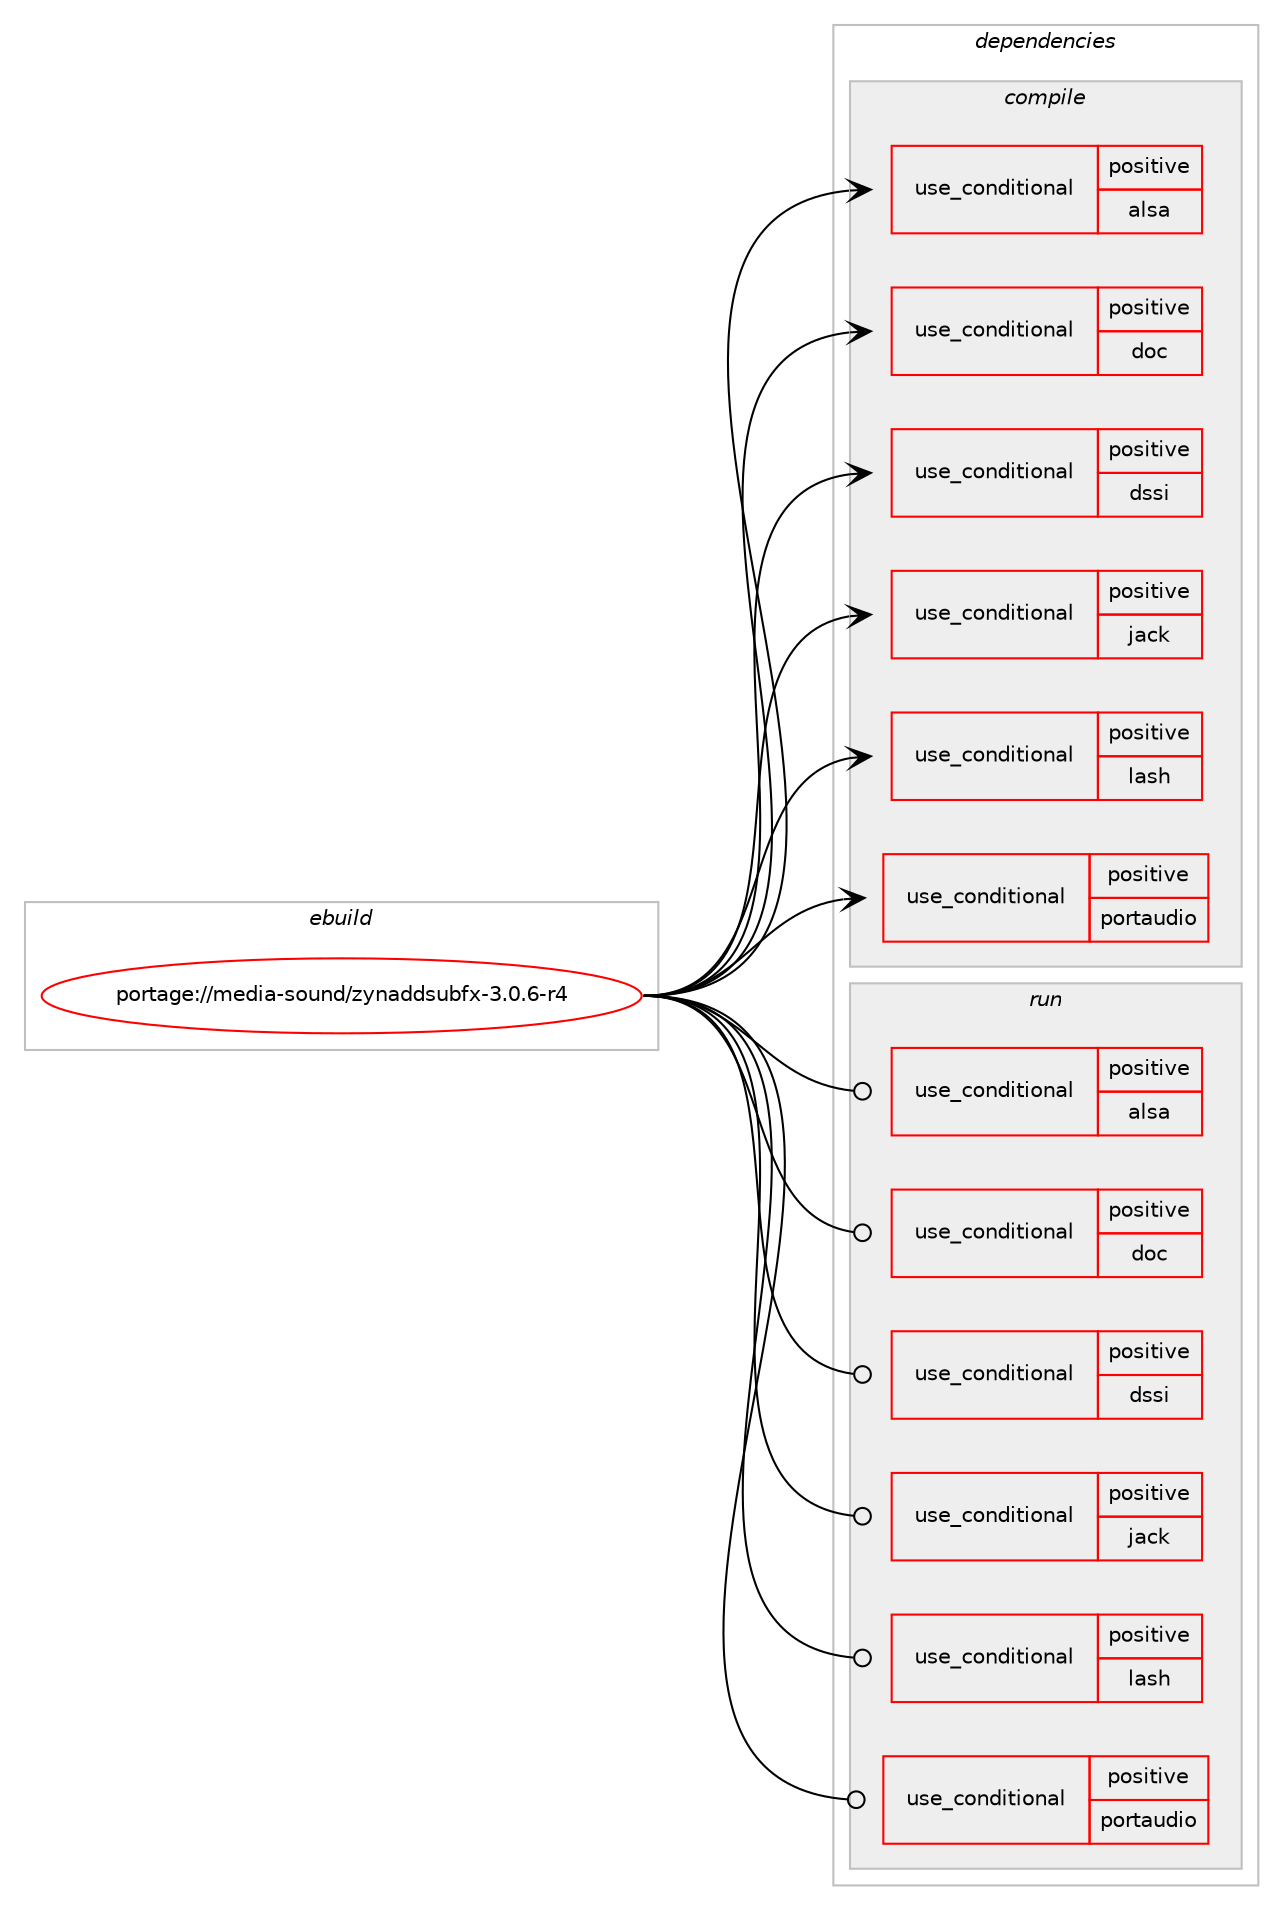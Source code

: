 digraph prolog {

# *************
# Graph options
# *************

newrank=true;
concentrate=true;
compound=true;
graph [rankdir=LR,fontname=Helvetica,fontsize=10,ranksep=1.5];#, ranksep=2.5, nodesep=0.2];
edge  [arrowhead=vee];
node  [fontname=Helvetica,fontsize=10];

# **********
# The ebuild
# **********

subgraph cluster_leftcol {
color=gray;
rank=same;
label=<<i>ebuild</i>>;
id [label="portage://media-sound/zynaddsubfx-3.0.6-r4", color=red, width=4, href="../media-sound/zynaddsubfx-3.0.6-r4.svg"];
}

# ****************
# The dependencies
# ****************

subgraph cluster_midcol {
color=gray;
label=<<i>dependencies</i>>;
subgraph cluster_compile {
fillcolor="#eeeeee";
style=filled;
label=<<i>compile</i>>;
subgraph cond80130 {
dependency166116 [label=<<TABLE BORDER="0" CELLBORDER="1" CELLSPACING="0" CELLPADDING="4"><TR><TD ROWSPAN="3" CELLPADDING="10">use_conditional</TD></TR><TR><TD>positive</TD></TR><TR><TD>alsa</TD></TR></TABLE>>, shape=none, color=red];
# *** BEGIN UNKNOWN DEPENDENCY TYPE (TODO) ***
# dependency166116 -> package_dependency(portage://media-sound/zynaddsubfx-3.0.6-r4,install,no,media-libs,alsa-lib,none,[,,],[],[])
# *** END UNKNOWN DEPENDENCY TYPE (TODO) ***

}
id:e -> dependency166116:w [weight=20,style="solid",arrowhead="vee"];
subgraph cond80131 {
dependency166117 [label=<<TABLE BORDER="0" CELLBORDER="1" CELLSPACING="0" CELLPADDING="4"><TR><TD ROWSPAN="3" CELLPADDING="10">use_conditional</TD></TR><TR><TD>positive</TD></TR><TR><TD>doc</TD></TR></TABLE>>, shape=none, color=red];
# *** BEGIN UNKNOWN DEPENDENCY TYPE (TODO) ***
# dependency166117 -> package_dependency(portage://media-sound/zynaddsubfx-3.0.6-r4,install,no,dev-texlive,texlive-fontutils,none,[,,],[],[])
# *** END UNKNOWN DEPENDENCY TYPE (TODO) ***

}
id:e -> dependency166117:w [weight=20,style="solid",arrowhead="vee"];
subgraph cond80132 {
dependency166118 [label=<<TABLE BORDER="0" CELLBORDER="1" CELLSPACING="0" CELLPADDING="4"><TR><TD ROWSPAN="3" CELLPADDING="10">use_conditional</TD></TR><TR><TD>positive</TD></TR><TR><TD>dssi</TD></TR></TABLE>>, shape=none, color=red];
# *** BEGIN UNKNOWN DEPENDENCY TYPE (TODO) ***
# dependency166118 -> package_dependency(portage://media-sound/zynaddsubfx-3.0.6-r4,install,no,media-libs,dssi,none,[,,],[],[])
# *** END UNKNOWN DEPENDENCY TYPE (TODO) ***

}
id:e -> dependency166118:w [weight=20,style="solid",arrowhead="vee"];
subgraph cond80133 {
dependency166119 [label=<<TABLE BORDER="0" CELLBORDER="1" CELLSPACING="0" CELLPADDING="4"><TR><TD ROWSPAN="3" CELLPADDING="10">use_conditional</TD></TR><TR><TD>positive</TD></TR><TR><TD>jack</TD></TR></TABLE>>, shape=none, color=red];
# *** BEGIN UNKNOWN DEPENDENCY TYPE (TODO) ***
# dependency166119 -> package_dependency(portage://media-sound/zynaddsubfx-3.0.6-r4,install,no,virtual,jack,none,[,,],[],[])
# *** END UNKNOWN DEPENDENCY TYPE (TODO) ***

}
id:e -> dependency166119:w [weight=20,style="solid",arrowhead="vee"];
subgraph cond80134 {
dependency166120 [label=<<TABLE BORDER="0" CELLBORDER="1" CELLSPACING="0" CELLPADDING="4"><TR><TD ROWSPAN="3" CELLPADDING="10">use_conditional</TD></TR><TR><TD>positive</TD></TR><TR><TD>lash</TD></TR></TABLE>>, shape=none, color=red];
# *** BEGIN UNKNOWN DEPENDENCY TYPE (TODO) ***
# dependency166120 -> package_dependency(portage://media-sound/zynaddsubfx-3.0.6-r4,install,no,media-sound,lash,none,[,,],[],[])
# *** END UNKNOWN DEPENDENCY TYPE (TODO) ***

}
id:e -> dependency166120:w [weight=20,style="solid",arrowhead="vee"];
subgraph cond80135 {
dependency166121 [label=<<TABLE BORDER="0" CELLBORDER="1" CELLSPACING="0" CELLPADDING="4"><TR><TD ROWSPAN="3" CELLPADDING="10">use_conditional</TD></TR><TR><TD>positive</TD></TR><TR><TD>portaudio</TD></TR></TABLE>>, shape=none, color=red];
# *** BEGIN UNKNOWN DEPENDENCY TYPE (TODO) ***
# dependency166121 -> package_dependency(portage://media-sound/zynaddsubfx-3.0.6-r4,install,no,media-libs,portaudio,none,[,,],[],[])
# *** END UNKNOWN DEPENDENCY TYPE (TODO) ***

}
id:e -> dependency166121:w [weight=20,style="solid",arrowhead="vee"];
# *** BEGIN UNKNOWN DEPENDENCY TYPE (TODO) ***
# id -> package_dependency(portage://media-sound/zynaddsubfx-3.0.6-r4,install,no,dev-libs,mxml,none,[,,],[slot(0)],[])
# *** END UNKNOWN DEPENDENCY TYPE (TODO) ***

# *** BEGIN UNKNOWN DEPENDENCY TYPE (TODO) ***
# id -> package_dependency(portage://media-sound/zynaddsubfx-3.0.6-r4,install,no,media-libs,liblo,none,[,,],[],[])
# *** END UNKNOWN DEPENDENCY TYPE (TODO) ***

# *** BEGIN UNKNOWN DEPENDENCY TYPE (TODO) ***
# id -> package_dependency(portage://media-sound/zynaddsubfx-3.0.6-r4,install,no,sci-libs,fftw,none,[,,],[slot(3.0)],[])
# *** END UNKNOWN DEPENDENCY TYPE (TODO) ***

# *** BEGIN UNKNOWN DEPENDENCY TYPE (TODO) ***
# id -> package_dependency(portage://media-sound/zynaddsubfx-3.0.6-r4,install,no,sys-libs,zlib,none,[,,],[],[])
# *** END UNKNOWN DEPENDENCY TYPE (TODO) ***

}
subgraph cluster_compileandrun {
fillcolor="#eeeeee";
style=filled;
label=<<i>compile and run</i>>;
}
subgraph cluster_run {
fillcolor="#eeeeee";
style=filled;
label=<<i>run</i>>;
subgraph cond80136 {
dependency166122 [label=<<TABLE BORDER="0" CELLBORDER="1" CELLSPACING="0" CELLPADDING="4"><TR><TD ROWSPAN="3" CELLPADDING="10">use_conditional</TD></TR><TR><TD>positive</TD></TR><TR><TD>alsa</TD></TR></TABLE>>, shape=none, color=red];
# *** BEGIN UNKNOWN DEPENDENCY TYPE (TODO) ***
# dependency166122 -> package_dependency(portage://media-sound/zynaddsubfx-3.0.6-r4,run,no,media-libs,alsa-lib,none,[,,],[],[])
# *** END UNKNOWN DEPENDENCY TYPE (TODO) ***

}
id:e -> dependency166122:w [weight=20,style="solid",arrowhead="odot"];
subgraph cond80137 {
dependency166123 [label=<<TABLE BORDER="0" CELLBORDER="1" CELLSPACING="0" CELLPADDING="4"><TR><TD ROWSPAN="3" CELLPADDING="10">use_conditional</TD></TR><TR><TD>positive</TD></TR><TR><TD>doc</TD></TR></TABLE>>, shape=none, color=red];
# *** BEGIN UNKNOWN DEPENDENCY TYPE (TODO) ***
# dependency166123 -> package_dependency(portage://media-sound/zynaddsubfx-3.0.6-r4,run,no,dev-texlive,texlive-fontutils,none,[,,],[],[])
# *** END UNKNOWN DEPENDENCY TYPE (TODO) ***

}
id:e -> dependency166123:w [weight=20,style="solid",arrowhead="odot"];
subgraph cond80138 {
dependency166124 [label=<<TABLE BORDER="0" CELLBORDER="1" CELLSPACING="0" CELLPADDING="4"><TR><TD ROWSPAN="3" CELLPADDING="10">use_conditional</TD></TR><TR><TD>positive</TD></TR><TR><TD>dssi</TD></TR></TABLE>>, shape=none, color=red];
# *** BEGIN UNKNOWN DEPENDENCY TYPE (TODO) ***
# dependency166124 -> package_dependency(portage://media-sound/zynaddsubfx-3.0.6-r4,run,no,media-libs,dssi,none,[,,],[],[])
# *** END UNKNOWN DEPENDENCY TYPE (TODO) ***

}
id:e -> dependency166124:w [weight=20,style="solid",arrowhead="odot"];
subgraph cond80139 {
dependency166125 [label=<<TABLE BORDER="0" CELLBORDER="1" CELLSPACING="0" CELLPADDING="4"><TR><TD ROWSPAN="3" CELLPADDING="10">use_conditional</TD></TR><TR><TD>positive</TD></TR><TR><TD>jack</TD></TR></TABLE>>, shape=none, color=red];
# *** BEGIN UNKNOWN DEPENDENCY TYPE (TODO) ***
# dependency166125 -> package_dependency(portage://media-sound/zynaddsubfx-3.0.6-r4,run,no,virtual,jack,none,[,,],[],[])
# *** END UNKNOWN DEPENDENCY TYPE (TODO) ***

}
id:e -> dependency166125:w [weight=20,style="solid",arrowhead="odot"];
subgraph cond80140 {
dependency166126 [label=<<TABLE BORDER="0" CELLBORDER="1" CELLSPACING="0" CELLPADDING="4"><TR><TD ROWSPAN="3" CELLPADDING="10">use_conditional</TD></TR><TR><TD>positive</TD></TR><TR><TD>lash</TD></TR></TABLE>>, shape=none, color=red];
# *** BEGIN UNKNOWN DEPENDENCY TYPE (TODO) ***
# dependency166126 -> package_dependency(portage://media-sound/zynaddsubfx-3.0.6-r4,run,no,media-sound,lash,none,[,,],[],[])
# *** END UNKNOWN DEPENDENCY TYPE (TODO) ***

}
id:e -> dependency166126:w [weight=20,style="solid",arrowhead="odot"];
subgraph cond80141 {
dependency166127 [label=<<TABLE BORDER="0" CELLBORDER="1" CELLSPACING="0" CELLPADDING="4"><TR><TD ROWSPAN="3" CELLPADDING="10">use_conditional</TD></TR><TR><TD>positive</TD></TR><TR><TD>portaudio</TD></TR></TABLE>>, shape=none, color=red];
# *** BEGIN UNKNOWN DEPENDENCY TYPE (TODO) ***
# dependency166127 -> package_dependency(portage://media-sound/zynaddsubfx-3.0.6-r4,run,no,media-libs,portaudio,none,[,,],[],[])
# *** END UNKNOWN DEPENDENCY TYPE (TODO) ***

}
id:e -> dependency166127:w [weight=20,style="solid",arrowhead="odot"];
# *** BEGIN UNKNOWN DEPENDENCY TYPE (TODO) ***
# id -> package_dependency(portage://media-sound/zynaddsubfx-3.0.6-r4,run,no,dev-libs,mxml,none,[,,],[slot(0)],[])
# *** END UNKNOWN DEPENDENCY TYPE (TODO) ***

# *** BEGIN UNKNOWN DEPENDENCY TYPE (TODO) ***
# id -> package_dependency(portage://media-sound/zynaddsubfx-3.0.6-r4,run,no,media-fonts,roboto,none,[,,],[],[])
# *** END UNKNOWN DEPENDENCY TYPE (TODO) ***

# *** BEGIN UNKNOWN DEPENDENCY TYPE (TODO) ***
# id -> package_dependency(portage://media-sound/zynaddsubfx-3.0.6-r4,run,no,media-libs,liblo,none,[,,],[],[])
# *** END UNKNOWN DEPENDENCY TYPE (TODO) ***

# *** BEGIN UNKNOWN DEPENDENCY TYPE (TODO) ***
# id -> package_dependency(portage://media-sound/zynaddsubfx-3.0.6-r4,run,no,sci-libs,fftw,none,[,,],[slot(3.0)],[])
# *** END UNKNOWN DEPENDENCY TYPE (TODO) ***

# *** BEGIN UNKNOWN DEPENDENCY TYPE (TODO) ***
# id -> package_dependency(portage://media-sound/zynaddsubfx-3.0.6-r4,run,no,sys-libs,zlib,none,[,,],[],[])
# *** END UNKNOWN DEPENDENCY TYPE (TODO) ***

}
}

# **************
# The candidates
# **************

subgraph cluster_choices {
rank=same;
color=gray;
label=<<i>candidates</i>>;

}

}
